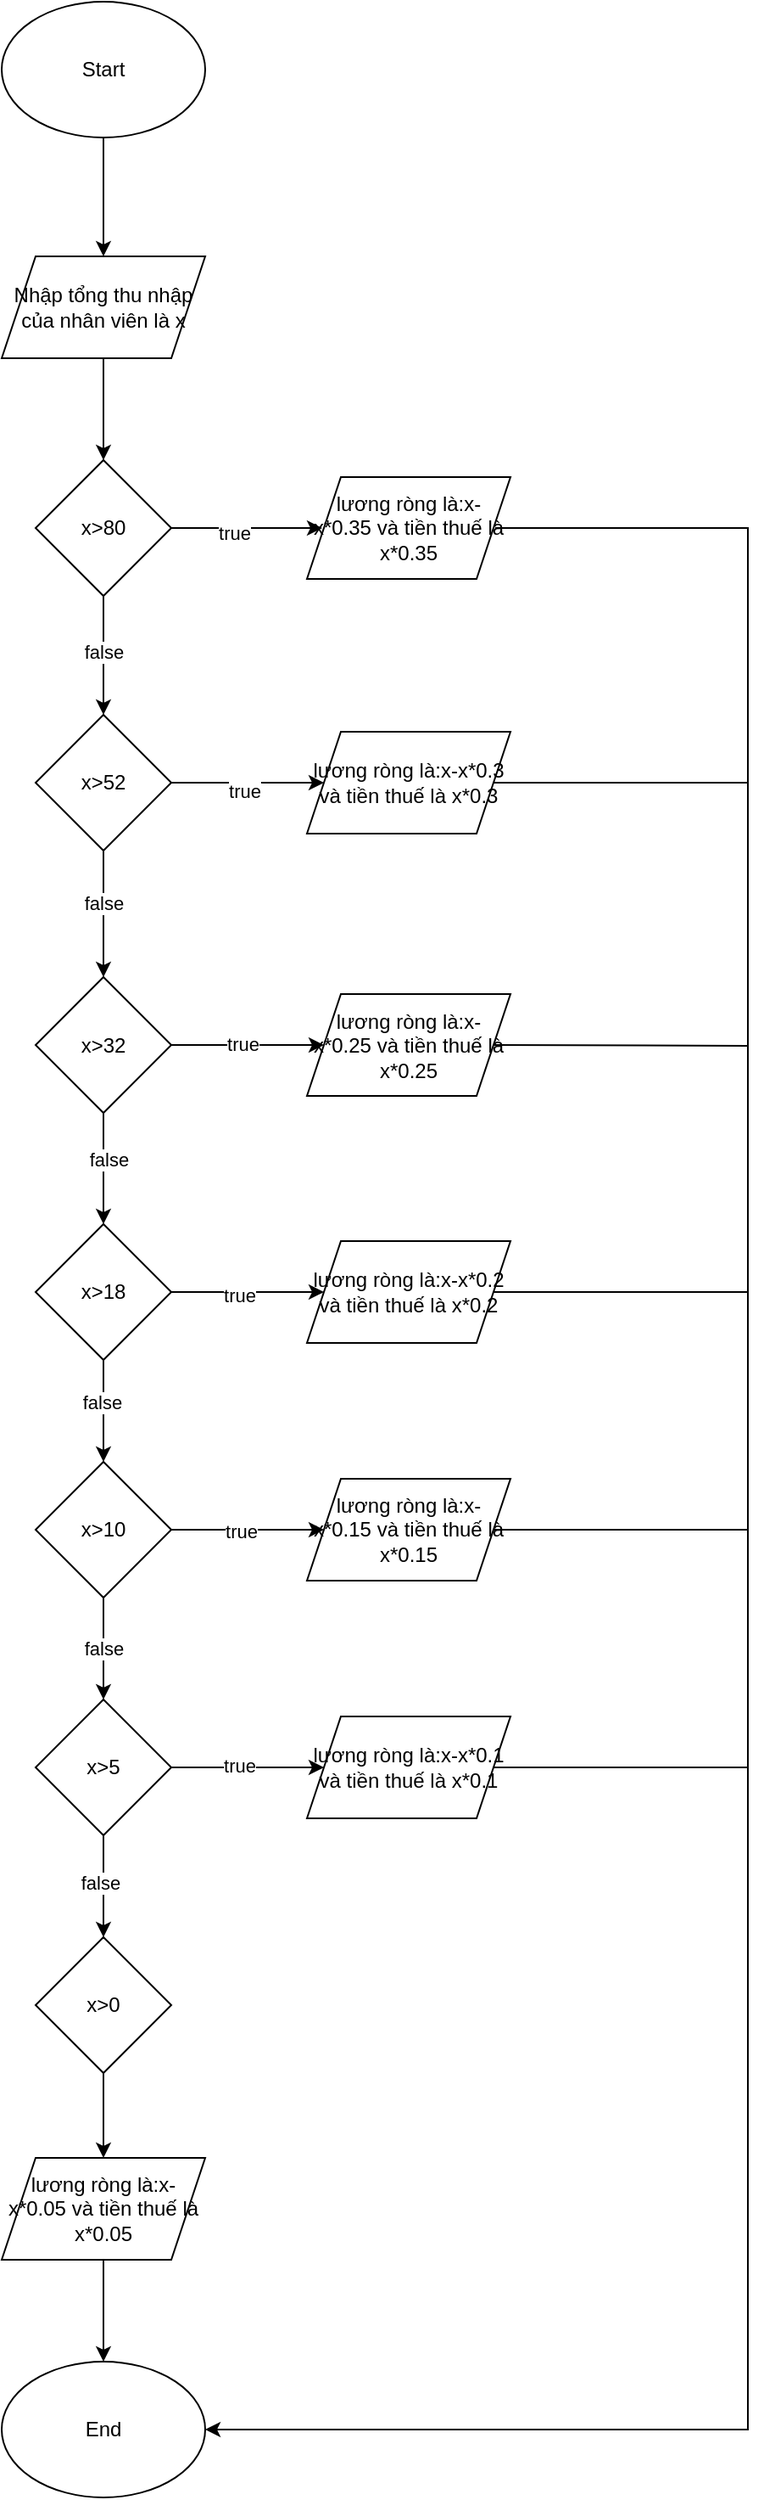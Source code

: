 <mxfile version="20.8.16" type="device"><diagram name="Trang-1" id="x4x-F4_IkWxdwFMuhGEN"><mxGraphModel dx="1098" dy="820" grid="1" gridSize="10" guides="1" tooltips="1" connect="1" arrows="1" fold="1" page="1" pageScale="1" pageWidth="827" pageHeight="1169" math="0" shadow="0"><root><mxCell id="0"/><mxCell id="1" parent="0"/><mxCell id="Op1IBPKBzXU0KuALItda-3" style="edgeStyle=orthogonalEdgeStyle;rounded=0;orthogonalLoop=1;jettySize=auto;html=1;exitX=0.5;exitY=1;exitDx=0;exitDy=0;entryX=0.5;entryY=0;entryDx=0;entryDy=0;" parent="1" source="Op1IBPKBzXU0KuALItda-1" target="Op1IBPKBzXU0KuALItda-2" edge="1"><mxGeometry relative="1" as="geometry"/></mxCell><mxCell id="Op1IBPKBzXU0KuALItda-1" value="&lt;font style=&quot;vertical-align: inherit;&quot;&gt;&lt;font style=&quot;vertical-align: inherit;&quot;&gt;Start&lt;/font&gt;&lt;/font&gt;" style="ellipse;whiteSpace=wrap;html=1;" parent="1" vertex="1"><mxGeometry x="340" y="10" width="120" height="80" as="geometry"/></mxCell><mxCell id="Op1IBPKBzXU0KuALItda-6" style="edgeStyle=orthogonalEdgeStyle;rounded=0;orthogonalLoop=1;jettySize=auto;html=1;exitX=0.5;exitY=1;exitDx=0;exitDy=0;entryX=0.5;entryY=0;entryDx=0;entryDy=0;" parent="1" source="Op1IBPKBzXU0KuALItda-2" target="Op1IBPKBzXU0KuALItda-5" edge="1"><mxGeometry relative="1" as="geometry"/></mxCell><mxCell id="Op1IBPKBzXU0KuALItda-2" value="&lt;font style=&quot;vertical-align: inherit;&quot;&gt;&lt;font style=&quot;vertical-align: inherit;&quot;&gt;Nhập tổng thu nhập của nhân viên là x&lt;/font&gt;&lt;/font&gt;" style="shape=parallelogram;perimeter=parallelogramPerimeter;whiteSpace=wrap;html=1;fixedSize=1;" parent="1" vertex="1"><mxGeometry x="340" y="160" width="120" height="60" as="geometry"/></mxCell><mxCell id="Op1IBPKBzXU0KuALItda-8" style="edgeStyle=orthogonalEdgeStyle;rounded=0;orthogonalLoop=1;jettySize=auto;html=1;exitX=0.5;exitY=1;exitDx=0;exitDy=0;" parent="1" source="Op1IBPKBzXU0KuALItda-5" target="Op1IBPKBzXU0KuALItda-7" edge="1"><mxGeometry relative="1" as="geometry"/></mxCell><mxCell id="Op1IBPKBzXU0KuALItda-19" value="&lt;font style=&quot;vertical-align: inherit;&quot;&gt;&lt;font style=&quot;vertical-align: inherit;&quot;&gt;false&lt;/font&gt;&lt;/font&gt;" style="edgeLabel;html=1;align=center;verticalAlign=middle;resizable=0;points=[];" parent="Op1IBPKBzXU0KuALItda-8" vertex="1" connectable="0"><mxGeometry x="-0.057" relative="1" as="geometry"><mxPoint as="offset"/></mxGeometry></mxCell><mxCell id="Op1IBPKBzXU0KuALItda-35" style="edgeStyle=orthogonalEdgeStyle;rounded=0;orthogonalLoop=1;jettySize=auto;html=1;exitX=1;exitY=0.5;exitDx=0;exitDy=0;entryX=0;entryY=0.5;entryDx=0;entryDy=0;" parent="1" source="Op1IBPKBzXU0KuALItda-5" target="Op1IBPKBzXU0KuALItda-29" edge="1"><mxGeometry relative="1" as="geometry"/></mxCell><mxCell id="Op1IBPKBzXU0KuALItda-49" value="&lt;font style=&quot;vertical-align: inherit;&quot;&gt;&lt;font style=&quot;vertical-align: inherit;&quot;&gt;true&lt;/font&gt;&lt;/font&gt;" style="edgeLabel;html=1;align=center;verticalAlign=middle;resizable=0;points=[];" parent="Op1IBPKBzXU0KuALItda-35" vertex="1" connectable="0"><mxGeometry x="-0.178" y="-3" relative="1" as="geometry"><mxPoint as="offset"/></mxGeometry></mxCell><mxCell id="Op1IBPKBzXU0KuALItda-5" value="&lt;font style=&quot;vertical-align: inherit;&quot;&gt;&lt;font style=&quot;vertical-align: inherit;&quot;&gt;x&amp;gt;80&lt;/font&gt;&lt;/font&gt;" style="rhombus;whiteSpace=wrap;html=1;" parent="1" vertex="1"><mxGeometry x="360" y="280" width="80" height="80" as="geometry"/></mxCell><mxCell id="Op1IBPKBzXU0KuALItda-10" style="edgeStyle=orthogonalEdgeStyle;rounded=0;orthogonalLoop=1;jettySize=auto;html=1;exitX=0.5;exitY=1;exitDx=0;exitDy=0;entryX=0.5;entryY=0;entryDx=0;entryDy=0;" parent="1" source="Op1IBPKBzXU0KuALItda-7" target="Op1IBPKBzXU0KuALItda-9" edge="1"><mxGeometry relative="1" as="geometry"/></mxCell><mxCell id="Op1IBPKBzXU0KuALItda-20" value="&lt;font style=&quot;vertical-align: inherit;&quot;&gt;&lt;font style=&quot;vertical-align: inherit;&quot;&gt;false&lt;/font&gt;&lt;/font&gt;" style="edgeLabel;html=1;align=center;verticalAlign=middle;resizable=0;points=[];" parent="Op1IBPKBzXU0KuALItda-10" vertex="1" connectable="0"><mxGeometry x="-0.168" relative="1" as="geometry"><mxPoint as="offset"/></mxGeometry></mxCell><mxCell id="Op1IBPKBzXU0KuALItda-36" style="edgeStyle=orthogonalEdgeStyle;rounded=0;orthogonalLoop=1;jettySize=auto;html=1;exitX=1;exitY=0.5;exitDx=0;exitDy=0;entryX=0;entryY=0.5;entryDx=0;entryDy=0;" parent="1" source="Op1IBPKBzXU0KuALItda-7" target="Op1IBPKBzXU0KuALItda-30" edge="1"><mxGeometry relative="1" as="geometry"/></mxCell><mxCell id="Op1IBPKBzXU0KuALItda-50" value="&lt;font style=&quot;vertical-align: inherit;&quot;&gt;&lt;font style=&quot;vertical-align: inherit;&quot;&gt;true&lt;/font&gt;&lt;/font&gt;" style="edgeLabel;html=1;align=center;verticalAlign=middle;resizable=0;points=[];" parent="Op1IBPKBzXU0KuALItda-36" vertex="1" connectable="0"><mxGeometry x="-0.044" y="-5" relative="1" as="geometry"><mxPoint as="offset"/></mxGeometry></mxCell><mxCell id="Op1IBPKBzXU0KuALItda-7" value="&lt;font style=&quot;vertical-align: inherit;&quot;&gt;&lt;font style=&quot;vertical-align: inherit;&quot;&gt;x&amp;gt;52&lt;/font&gt;&lt;/font&gt;" style="rhombus;whiteSpace=wrap;html=1;" parent="1" vertex="1"><mxGeometry x="360" y="430" width="80" height="80" as="geometry"/></mxCell><mxCell id="Op1IBPKBzXU0KuALItda-12" style="edgeStyle=orthogonalEdgeStyle;rounded=0;orthogonalLoop=1;jettySize=auto;html=1;exitX=0.5;exitY=1;exitDx=0;exitDy=0;entryX=0.5;entryY=0;entryDx=0;entryDy=0;" parent="1" source="Op1IBPKBzXU0KuALItda-9" target="Op1IBPKBzXU0KuALItda-11" edge="1"><mxGeometry relative="1" as="geometry"/></mxCell><mxCell id="Op1IBPKBzXU0KuALItda-21" value="&lt;font style=&quot;vertical-align: inherit;&quot;&gt;&lt;font style=&quot;vertical-align: inherit;&quot;&gt;false&lt;br&gt;&lt;/font&gt;&lt;/font&gt;" style="edgeLabel;html=1;align=center;verticalAlign=middle;resizable=0;points=[];" parent="Op1IBPKBzXU0KuALItda-12" vertex="1" connectable="0"><mxGeometry x="-0.16" y="3" relative="1" as="geometry"><mxPoint as="offset"/></mxGeometry></mxCell><mxCell id="Op1IBPKBzXU0KuALItda-38" style="edgeStyle=orthogonalEdgeStyle;rounded=0;orthogonalLoop=1;jettySize=auto;html=1;exitX=1;exitY=0.5;exitDx=0;exitDy=0;entryX=0;entryY=0.5;entryDx=0;entryDy=0;" parent="1" source="Op1IBPKBzXU0KuALItda-9" target="Op1IBPKBzXU0KuALItda-31" edge="1"><mxGeometry relative="1" as="geometry"/></mxCell><mxCell id="Op1IBPKBzXU0KuALItda-51" value="&lt;font style=&quot;vertical-align: inherit;&quot;&gt;&lt;font style=&quot;vertical-align: inherit;&quot;&gt;true&lt;/font&gt;&lt;/font&gt;" style="edgeLabel;html=1;align=center;verticalAlign=middle;resizable=0;points=[];" parent="Op1IBPKBzXU0KuALItda-38" vertex="1" connectable="0"><mxGeometry x="-0.067" y="2" relative="1" as="geometry"><mxPoint y="1" as="offset"/></mxGeometry></mxCell><mxCell id="Op1IBPKBzXU0KuALItda-9" value="&lt;font style=&quot;vertical-align: inherit;&quot;&gt;&lt;font style=&quot;vertical-align: inherit;&quot;&gt;x&amp;gt;32&lt;/font&gt;&lt;/font&gt;" style="rhombus;whiteSpace=wrap;html=1;" parent="1" vertex="1"><mxGeometry x="360" y="584.5" width="80" height="80" as="geometry"/></mxCell><mxCell id="Op1IBPKBzXU0KuALItda-14" style="edgeStyle=orthogonalEdgeStyle;rounded=0;orthogonalLoop=1;jettySize=auto;html=1;exitX=0.5;exitY=1;exitDx=0;exitDy=0;" parent="1" source="Op1IBPKBzXU0KuALItda-11" target="Op1IBPKBzXU0KuALItda-13" edge="1"><mxGeometry relative="1" as="geometry"/></mxCell><mxCell id="Op1IBPKBzXU0KuALItda-22" value="&lt;font style=&quot;vertical-align: inherit;&quot;&gt;&lt;font style=&quot;vertical-align: inherit;&quot;&gt;false&lt;/font&gt;&lt;/font&gt;" style="edgeLabel;html=1;align=center;verticalAlign=middle;resizable=0;points=[];" parent="Op1IBPKBzXU0KuALItda-14" vertex="1" connectable="0"><mxGeometry x="-0.167" y="-1" relative="1" as="geometry"><mxPoint as="offset"/></mxGeometry></mxCell><mxCell id="Op1IBPKBzXU0KuALItda-39" style="edgeStyle=orthogonalEdgeStyle;rounded=0;orthogonalLoop=1;jettySize=auto;html=1;exitX=1;exitY=0.5;exitDx=0;exitDy=0;entryX=0;entryY=0.5;entryDx=0;entryDy=0;" parent="1" source="Op1IBPKBzXU0KuALItda-11" target="Op1IBPKBzXU0KuALItda-32" edge="1"><mxGeometry relative="1" as="geometry"/></mxCell><mxCell id="Op1IBPKBzXU0KuALItda-52" value="&lt;font style=&quot;vertical-align: inherit;&quot;&gt;&lt;font style=&quot;vertical-align: inherit;&quot;&gt;true&lt;/font&gt;&lt;/font&gt;" style="edgeLabel;html=1;align=center;verticalAlign=middle;resizable=0;points=[];" parent="Op1IBPKBzXU0KuALItda-39" vertex="1" connectable="0"><mxGeometry x="-0.111" y="-2" relative="1" as="geometry"><mxPoint as="offset"/></mxGeometry></mxCell><mxCell id="Op1IBPKBzXU0KuALItda-11" value="&lt;font style=&quot;vertical-align: inherit;&quot;&gt;&lt;font style=&quot;vertical-align: inherit;&quot;&gt;x&amp;gt;18&lt;/font&gt;&lt;/font&gt;" style="rhombus;whiteSpace=wrap;html=1;" parent="1" vertex="1"><mxGeometry x="360" y="730" width="80" height="80" as="geometry"/></mxCell><mxCell id="Op1IBPKBzXU0KuALItda-16" style="edgeStyle=orthogonalEdgeStyle;rounded=0;orthogonalLoop=1;jettySize=auto;html=1;exitX=0.5;exitY=1;exitDx=0;exitDy=0;" parent="1" source="Op1IBPKBzXU0KuALItda-13" target="Op1IBPKBzXU0KuALItda-15" edge="1"><mxGeometry relative="1" as="geometry"/></mxCell><mxCell id="Op1IBPKBzXU0KuALItda-23" value="&lt;font style=&quot;vertical-align: inherit;&quot;&gt;&lt;font style=&quot;vertical-align: inherit;&quot;&gt;false&lt;/font&gt;&lt;/font&gt;" style="edgeLabel;html=1;align=center;verticalAlign=middle;resizable=0;points=[];" parent="Op1IBPKBzXU0KuALItda-16" vertex="1" connectable="0"><mxGeometry relative="1" as="geometry"><mxPoint as="offset"/></mxGeometry></mxCell><mxCell id="Op1IBPKBzXU0KuALItda-40" style="edgeStyle=orthogonalEdgeStyle;rounded=0;orthogonalLoop=1;jettySize=auto;html=1;exitX=1;exitY=0.5;exitDx=0;exitDy=0;" parent="1" source="Op1IBPKBzXU0KuALItda-13" target="Op1IBPKBzXU0KuALItda-33" edge="1"><mxGeometry relative="1" as="geometry"/></mxCell><mxCell id="Op1IBPKBzXU0KuALItda-55" value="&lt;font style=&quot;vertical-align: inherit;&quot;&gt;&lt;font style=&quot;vertical-align: inherit;&quot;&gt;true&lt;/font&gt;&lt;/font&gt;" style="edgeLabel;html=1;align=center;verticalAlign=middle;resizable=0;points=[];" parent="Op1IBPKBzXU0KuALItda-40" vertex="1" connectable="0"><mxGeometry x="-0.089" y="-1" relative="1" as="geometry"><mxPoint as="offset"/></mxGeometry></mxCell><mxCell id="Op1IBPKBzXU0KuALItda-13" value="&lt;font style=&quot;vertical-align: inherit;&quot;&gt;&lt;font style=&quot;vertical-align: inherit;&quot;&gt;x&amp;gt;10&lt;/font&gt;&lt;/font&gt;" style="rhombus;whiteSpace=wrap;html=1;" parent="1" vertex="1"><mxGeometry x="360" y="870" width="80" height="80" as="geometry"/></mxCell><mxCell id="Op1IBPKBzXU0KuALItda-18" style="edgeStyle=orthogonalEdgeStyle;rounded=0;orthogonalLoop=1;jettySize=auto;html=1;exitX=0.5;exitY=1;exitDx=0;exitDy=0;" parent="1" source="Op1IBPKBzXU0KuALItda-15" target="Op1IBPKBzXU0KuALItda-17" edge="1"><mxGeometry relative="1" as="geometry"/></mxCell><mxCell id="Op1IBPKBzXU0KuALItda-24" value="&lt;font style=&quot;vertical-align: inherit;&quot;&gt;&lt;font style=&quot;vertical-align: inherit;&quot;&gt;false&lt;/font&gt;&lt;/font&gt;" style="edgeLabel;html=1;align=center;verticalAlign=middle;resizable=0;points=[];" parent="Op1IBPKBzXU0KuALItda-18" vertex="1" connectable="0"><mxGeometry x="-0.067" y="-2" relative="1" as="geometry"><mxPoint as="offset"/></mxGeometry></mxCell><mxCell id="Op1IBPKBzXU0KuALItda-41" style="edgeStyle=orthogonalEdgeStyle;rounded=0;orthogonalLoop=1;jettySize=auto;html=1;exitX=1;exitY=0.5;exitDx=0;exitDy=0;entryX=0;entryY=0.5;entryDx=0;entryDy=0;" parent="1" source="Op1IBPKBzXU0KuALItda-15" target="Op1IBPKBzXU0KuALItda-34" edge="1"><mxGeometry relative="1" as="geometry"/></mxCell><mxCell id="Op1IBPKBzXU0KuALItda-56" value="&lt;font style=&quot;vertical-align: inherit;&quot;&gt;&lt;font style=&quot;vertical-align: inherit;&quot;&gt;true&lt;/font&gt;&lt;/font&gt;" style="edgeLabel;html=1;align=center;verticalAlign=middle;resizable=0;points=[];" parent="Op1IBPKBzXU0KuALItda-41" vertex="1" connectable="0"><mxGeometry x="-0.111" y="1" relative="1" as="geometry"><mxPoint as="offset"/></mxGeometry></mxCell><mxCell id="Op1IBPKBzXU0KuALItda-15" value="&lt;font style=&quot;vertical-align: inherit;&quot;&gt;&lt;font style=&quot;vertical-align: inherit;&quot;&gt;x&amp;gt;5&lt;/font&gt;&lt;/font&gt;" style="rhombus;whiteSpace=wrap;html=1;" parent="1" vertex="1"><mxGeometry x="360" y="1010" width="80" height="80" as="geometry"/></mxCell><mxCell id="Op1IBPKBzXU0KuALItda-26" style="edgeStyle=orthogonalEdgeStyle;rounded=0;orthogonalLoop=1;jettySize=auto;html=1;exitX=0.5;exitY=1;exitDx=0;exitDy=0;entryX=0.5;entryY=0;entryDx=0;entryDy=0;" parent="1" source="Op1IBPKBzXU0KuALItda-17" target="Op1IBPKBzXU0KuALItda-25" edge="1"><mxGeometry relative="1" as="geometry"/></mxCell><mxCell id="Op1IBPKBzXU0KuALItda-17" value="&lt;font style=&quot;vertical-align: inherit;&quot;&gt;&lt;font style=&quot;vertical-align: inherit;&quot;&gt;x&amp;gt;0&lt;/font&gt;&lt;/font&gt;" style="rhombus;whiteSpace=wrap;html=1;" parent="1" vertex="1"><mxGeometry x="360" y="1150" width="80" height="80" as="geometry"/></mxCell><mxCell id="Op1IBPKBzXU0KuALItda-28" style="edgeStyle=orthogonalEdgeStyle;rounded=0;orthogonalLoop=1;jettySize=auto;html=1;exitX=0.5;exitY=1;exitDx=0;exitDy=0;entryX=0.5;entryY=0;entryDx=0;entryDy=0;" parent="1" source="Op1IBPKBzXU0KuALItda-25" target="Op1IBPKBzXU0KuALItda-27" edge="1"><mxGeometry relative="1" as="geometry"/></mxCell><mxCell id="Op1IBPKBzXU0KuALItda-25" value="lương ròng là:x-x*0.05 và tiền thuế là x*0.05" style="shape=parallelogram;perimeter=parallelogramPerimeter;whiteSpace=wrap;html=1;fixedSize=1;" parent="1" vertex="1"><mxGeometry x="340" y="1280" width="120" height="60" as="geometry"/></mxCell><mxCell id="Op1IBPKBzXU0KuALItda-27" value="End" style="ellipse;whiteSpace=wrap;html=1;" parent="1" vertex="1"><mxGeometry x="340" y="1400" width="120" height="80" as="geometry"/></mxCell><mxCell id="Op1IBPKBzXU0KuALItda-42" style="edgeStyle=orthogonalEdgeStyle;rounded=0;orthogonalLoop=1;jettySize=auto;html=1;exitX=1;exitY=0.5;exitDx=0;exitDy=0;entryX=1;entryY=0.5;entryDx=0;entryDy=0;" parent="1" source="Op1IBPKBzXU0KuALItda-29" target="Op1IBPKBzXU0KuALItda-27" edge="1"><mxGeometry relative="1" as="geometry"><Array as="points"><mxPoint x="780" y="320"/><mxPoint x="780" y="1440"/></Array></mxGeometry></mxCell><mxCell id="Op1IBPKBzXU0KuALItda-29" value="lương ròng là:x-x*0.35 và tiền thuế là x*0.35" style="shape=parallelogram;perimeter=parallelogramPerimeter;whiteSpace=wrap;html=1;fixedSize=1;strokeWidth=1;perimeterSpacing=1;" parent="1" vertex="1"><mxGeometry x="520" y="290" width="120" height="60" as="geometry"/></mxCell><mxCell id="Op1IBPKBzXU0KuALItda-30" value="lương ròng là:x-x*0.3 và tiền thuế là x*0.3" style="shape=parallelogram;perimeter=parallelogramPerimeter;whiteSpace=wrap;html=1;fixedSize=1;" parent="1" vertex="1"><mxGeometry x="520" y="440" width="120" height="60" as="geometry"/></mxCell><mxCell id="Op1IBPKBzXU0KuALItda-31" value="lương ròng là:x-x*0.25 và tiền thuế là x*0.25" style="shape=parallelogram;perimeter=parallelogramPerimeter;whiteSpace=wrap;html=1;fixedSize=1;" parent="1" vertex="1"><mxGeometry x="520" y="594.5" width="120" height="60" as="geometry"/></mxCell><mxCell id="Op1IBPKBzXU0KuALItda-32" value="lương ròng là:x-x*0.2 và tiền thuế là x*0.2" style="shape=parallelogram;perimeter=parallelogramPerimeter;whiteSpace=wrap;html=1;fixedSize=1;" parent="1" vertex="1"><mxGeometry x="520" y="740" width="120" height="60" as="geometry"/></mxCell><mxCell id="Op1IBPKBzXU0KuALItda-33" value="lương ròng là:x-x*0.15 và tiền thuế là x*0.15" style="shape=parallelogram;perimeter=parallelogramPerimeter;whiteSpace=wrap;html=1;fixedSize=1;" parent="1" vertex="1"><mxGeometry x="520" y="880" width="120" height="60" as="geometry"/></mxCell><mxCell id="Op1IBPKBzXU0KuALItda-34" value="lương ròng là:x-x*0.1 và tiền thuế là x*0.1" style="shape=parallelogram;perimeter=parallelogramPerimeter;whiteSpace=wrap;html=1;fixedSize=1;" parent="1" vertex="1"><mxGeometry x="520" y="1020" width="120" height="60" as="geometry"/></mxCell><mxCell id="Op1IBPKBzXU0KuALItda-43" value="" style="endArrow=none;html=1;rounded=0;entryX=1;entryY=0.5;entryDx=0;entryDy=0;" parent="1" target="Op1IBPKBzXU0KuALItda-30" edge="1"><mxGeometry width="50" height="50" relative="1" as="geometry"><mxPoint x="780" y="470" as="sourcePoint"/><mxPoint x="440" y="430" as="targetPoint"/></mxGeometry></mxCell><mxCell id="Op1IBPKBzXU0KuALItda-44" value="" style="endArrow=none;html=1;rounded=0;entryX=1;entryY=0.5;entryDx=0;entryDy=0;" parent="1" target="Op1IBPKBzXU0KuALItda-31" edge="1"><mxGeometry width="50" height="50" relative="1" as="geometry"><mxPoint x="780" y="625" as="sourcePoint"/><mxPoint x="440" y="630" as="targetPoint"/></mxGeometry></mxCell><mxCell id="Op1IBPKBzXU0KuALItda-45" value="" style="endArrow=none;html=1;rounded=0;entryX=1;entryY=0.5;entryDx=0;entryDy=0;" parent="1" target="Op1IBPKBzXU0KuALItda-32" edge="1"><mxGeometry width="50" height="50" relative="1" as="geometry"><mxPoint x="780" y="770" as="sourcePoint"/><mxPoint x="440" y="830" as="targetPoint"/></mxGeometry></mxCell><mxCell id="Op1IBPKBzXU0KuALItda-46" value="" style="endArrow=none;html=1;rounded=0;entryX=1;entryY=0.5;entryDx=0;entryDy=0;" parent="1" target="Op1IBPKBzXU0KuALItda-33" edge="1"><mxGeometry width="50" height="50" relative="1" as="geometry"><mxPoint x="780" y="910" as="sourcePoint"/><mxPoint x="440" y="930" as="targetPoint"/></mxGeometry></mxCell><mxCell id="Op1IBPKBzXU0KuALItda-48" value="" style="endArrow=none;html=1;rounded=0;entryX=1;entryY=0.5;entryDx=0;entryDy=0;" parent="1" target="Op1IBPKBzXU0KuALItda-34" edge="1"><mxGeometry width="50" height="50" relative="1" as="geometry"><mxPoint x="780" y="1050" as="sourcePoint"/><mxPoint x="440" y="1130" as="targetPoint"/></mxGeometry></mxCell></root></mxGraphModel></diagram></mxfile>